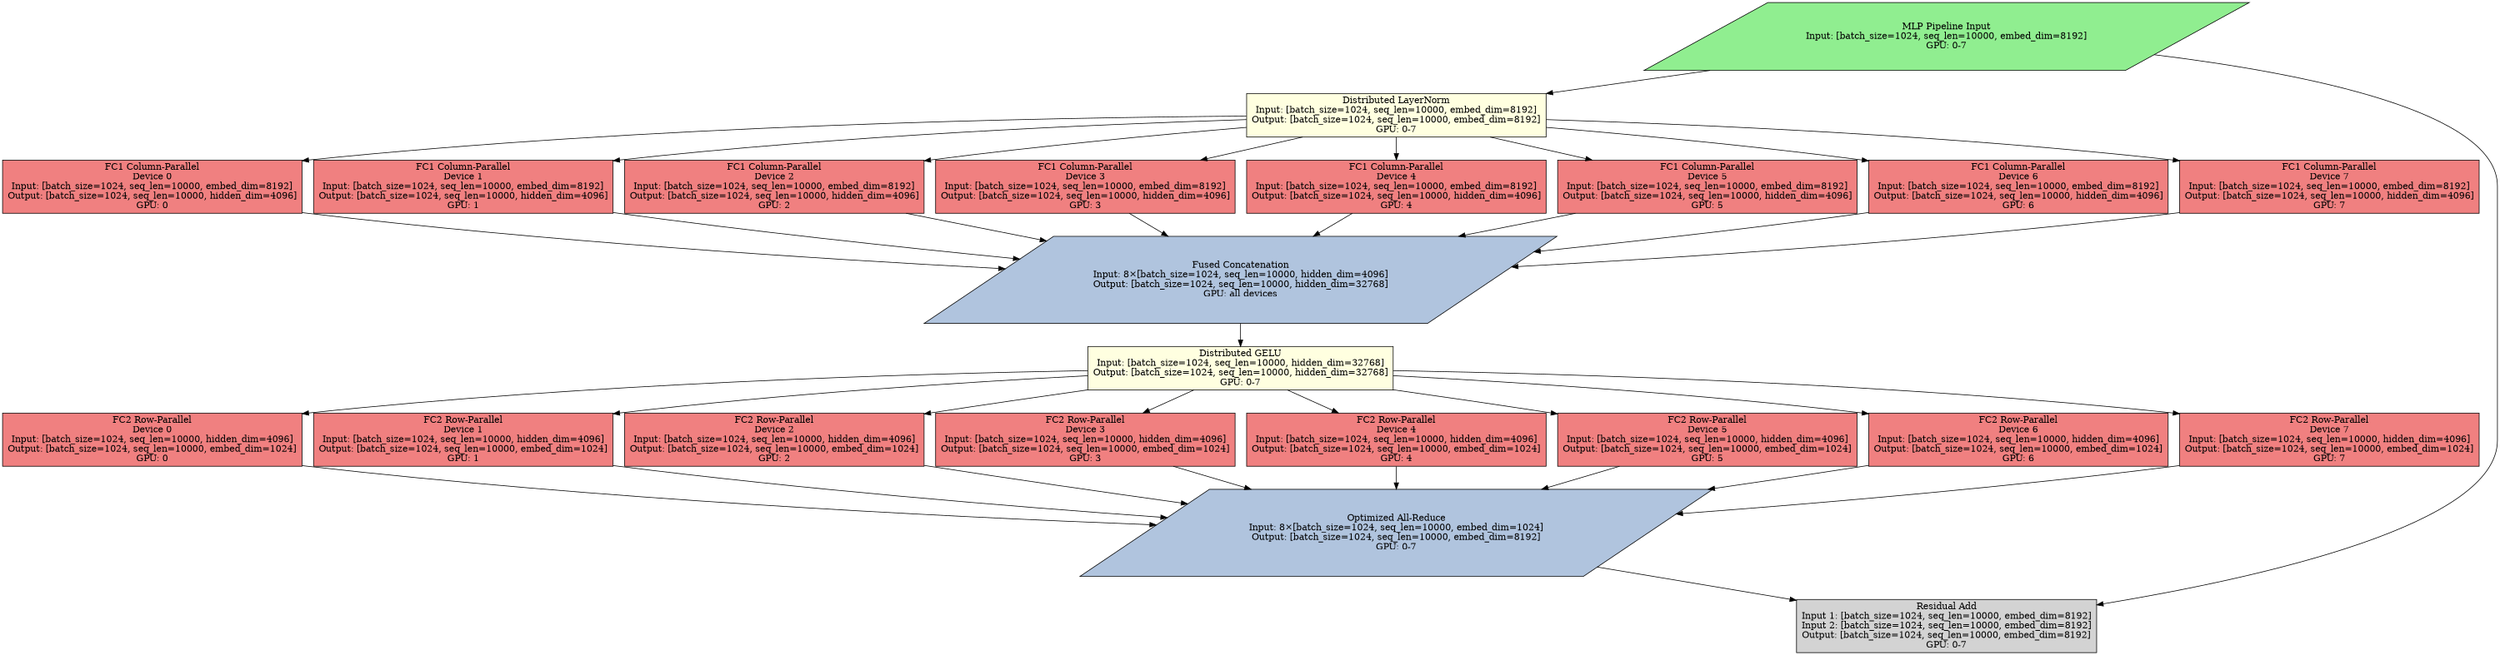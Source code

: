 digraph optimized_mlp_layer_0_tensor_parallel {
	rankdir=TB size="20,30"
	node [fillcolor=lightblue shape=ellipse style=filled]
	
	input [label="MLP Pipeline Input\nInput: [batch_size=1024, seq_len=10000, embed_dim=8192]\nGPU: 0-7" fillcolor=lightgreen shape=parallelogram]
	
	// Distributed LayerNorm
	ln [label="Distributed LayerNorm\nInput: [batch_size=1024, seq_len=10000, embed_dim=8192]\nOutput: [batch_size=1024, seq_len=10000, embed_dim=8192]\nGPU: 0-7" fillcolor=lightyellow shape=rectangle]
	
	// 8-way column-parallel FC1 (instead of 16-way)
	fc1_device_0 [label="FC1 Column-Parallel\nDevice 0\nInput: [batch_size=1024, seq_len=10000, embed_dim=8192]\nOutput: [batch_size=1024, seq_len=10000, hidden_dim=4096]\nGPU: 0" fillcolor=lightcoral shape=rectangle]
	
	fc1_device_1 [label="FC1 Column-Parallel\nDevice 1\nInput: [batch_size=1024, seq_len=10000, embed_dim=8192]\nOutput: [batch_size=1024, seq_len=10000, hidden_dim=4096]\nGPU: 1" fillcolor=lightcoral shape=rectangle]
	
	fc1_device_2 [label="FC1 Column-Parallel\nDevice 2\nInput: [batch_size=1024, seq_len=10000, embed_dim=8192]\nOutput: [batch_size=1024, seq_len=10000, hidden_dim=4096]\nGPU: 2" fillcolor=lightcoral shape=rectangle]
	
	fc1_device_3 [label="FC1 Column-Parallel\nDevice 3\nInput: [batch_size=1024, seq_len=10000, embed_dim=8192]\nOutput: [batch_size=1024, seq_len=10000, hidden_dim=4096]\nGPU: 3" fillcolor=lightcoral shape=rectangle]
	
	fc1_device_4 [label="FC1 Column-Parallel\nDevice 4\nInput: [batch_size=1024, seq_len=10000, embed_dim=8192]\nOutput: [batch_size=1024, seq_len=10000, hidden_dim=4096]\nGPU: 4" fillcolor=lightcoral shape=rectangle]
	
	fc1_device_5 [label="FC1 Column-Parallel\nDevice 5\nInput: [batch_size=1024, seq_len=10000, embed_dim=8192]\nOutput: [batch_size=1024, seq_len=10000, hidden_dim=4096]\nGPU: 5" fillcolor=lightcoral shape=rectangle]
	
	fc1_device_6 [label="FC1 Column-Parallel\nDevice 6\nInput: [batch_size=1024, seq_len=10000, embed_dim=8192]\nOutput: [batch_size=1024, seq_len=10000, hidden_dim=4096]\nGPU: 6" fillcolor=lightcoral shape=rectangle]
	
	fc1_device_7 [label="FC1 Column-Parallel\nDevice 7\nInput: [batch_size=1024, seq_len=10000, embed_dim=8192]\nOutput: [batch_size=1024, seq_len=10000, hidden_dim=4096]\nGPU: 7" fillcolor=lightcoral shape=rectangle]
	
	// Optimized concatenation with overlap
	fc1_concat [label="Fused Concatenation\nInput: 8×[batch_size=1024, seq_len=10000, hidden_dim=4096]\nOutput: [batch_size=1024, seq_len=10000, hidden_dim=32768]\nGPU: all devices" fillcolor=lightsteelblue shape=parallelogram]
	
	// Distributed GELU activation
	gelu [label="Distributed GELU\nInput: [batch_size=1024, seq_len=10000, hidden_dim=32768]\nOutput: [batch_size=1024, seq_len=10000, hidden_dim=32768]\nGPU: 0-7" fillcolor=lightyellow shape=rectangle]
	
	// 8-way row-parallel FC2 (matching FC1)
	fc2_device_0 [label="FC2 Row-Parallel\nDevice 0\nInput: [batch_size=1024, seq_len=10000, hidden_dim=4096]\nOutput: [batch_size=1024, seq_len=10000, embed_dim=1024]\nGPU: 0" fillcolor=lightcoral shape=rectangle]
	
	fc2_device_1 [label="FC2 Row-Parallel\nDevice 1\nInput: [batch_size=1024, seq_len=10000, hidden_dim=4096]\nOutput: [batch_size=1024, seq_len=10000, embed_dim=1024]\nGPU: 1" fillcolor=lightcoral shape=rectangle]
	
	fc2_device_2 [label="FC2 Row-Parallel\nDevice 2\nInput: [batch_size=1024, seq_len=10000, hidden_dim=4096]\nOutput: [batch_size=1024, seq_len=10000, embed_dim=1024]\nGPU: 2" fillcolor=lightcoral shape=rectangle]
	
	fc2_device_3 [label="FC2 Row-Parallel\nDevice 3\nInput: [batch_size=1024, seq_len=10000, hidden_dim=4096]\nOutput: [batch_size=1024, seq_len=10000, embed_dim=1024]\nGPU: 3" fillcolor=lightcoral shape=rectangle]
	
	fc2_device_4 [label="FC2 Row-Parallel\nDevice 4\nInput: [batch_size=1024, seq_len=10000, hidden_dim=4096]\nOutput: [batch_size=1024, seq_len=10000, embed_dim=1024]\nGPU: 4" fillcolor=lightcoral shape=rectangle]
	
	fc2_device_5 [label="FC2 Row-Parallel\nDevice 5\nInput: [batch_size=1024, seq_len=10000, hidden_dim=4096]\nOutput: [batch_size=1024, seq_len=10000, embed_dim=1024]\nGPU: 5" fillcolor=lightcoral shape=rectangle]
	
	fc2_device_6 [label="FC2 Row-Parallel\nDevice 6\nInput: [batch_size=1024, seq_len=10000, hidden_dim=4096]\nOutput: [batch_size=1024, seq_len=10000, embed_dim=1024]\nGPU: 6" fillcolor=lightcoral shape=rectangle]
	
	fc2_device_7 [label="FC2 Row-Parallel\nDevice 7\nInput: [batch_size=1024, seq_len=10000, hidden_dim=4096]\nOutput: [batch_size=1024, seq_len=10000, embed_dim=1024]\nGPU: 7" fillcolor=lightcoral shape=rectangle]
	
	// Optimized all-reduce with overlap
	fc2_allreduce [label="Optimized All-Reduce\nInput: 8×[batch_size=1024, seq_len=10000, embed_dim=1024]\nOutput: [batch_size=1024, seq_len=10000, embed_dim=8192]\nGPU: 0-7" fillcolor=lightsteelblue shape=parallelogram]
	
	// Final residual connection
	residual [label="Residual Add\nInput 1: [batch_size=1024, seq_len=10000, embed_dim=8192]\nInput 2: [batch_size=1024, seq_len=10000, embed_dim=8192]\nOutput: [batch_size=1024, seq_len=10000, embed_dim=8192]\nGPU: 0-7" fillcolor=lightgray shape=rectangle]
	
	// Connections
	input -> ln
	ln -> fc1_device_0
	ln -> fc1_device_1
	ln -> fc1_device_2
	ln -> fc1_device_3
	ln -> fc1_device_4
	ln -> fc1_device_5
	ln -> fc1_device_6
	ln -> fc1_device_7
	
	fc1_device_0 -> fc1_concat
	fc1_device_1 -> fc1_concat
	fc1_device_2 -> fc1_concat
	fc1_device_3 -> fc1_concat
	fc1_device_4 -> fc1_concat
	fc1_device_5 -> fc1_concat
	fc1_device_6 -> fc1_concat
	fc1_device_7 -> fc1_concat
	
	fc1_concat -> gelu
	gelu -> fc2_device_0
	gelu -> fc2_device_1
	gelu -> fc2_device_2
	gelu -> fc2_device_3
	gelu -> fc2_device_4
	gelu -> fc2_device_5
	gelu -> fc2_device_6
	gelu -> fc2_device_7
	
	fc2_device_0 -> fc2_allreduce
	fc2_device_1 -> fc2_allreduce
	fc2_device_2 -> fc2_allreduce
	fc2_device_3 -> fc2_allreduce
	fc2_device_4 -> fc2_allreduce
	fc2_device_5 -> fc2_allreduce
	fc2_device_6 -> fc2_allreduce
	fc2_device_7 -> fc2_allreduce
	
	fc2_allreduce -> residual
	input -> residual
}